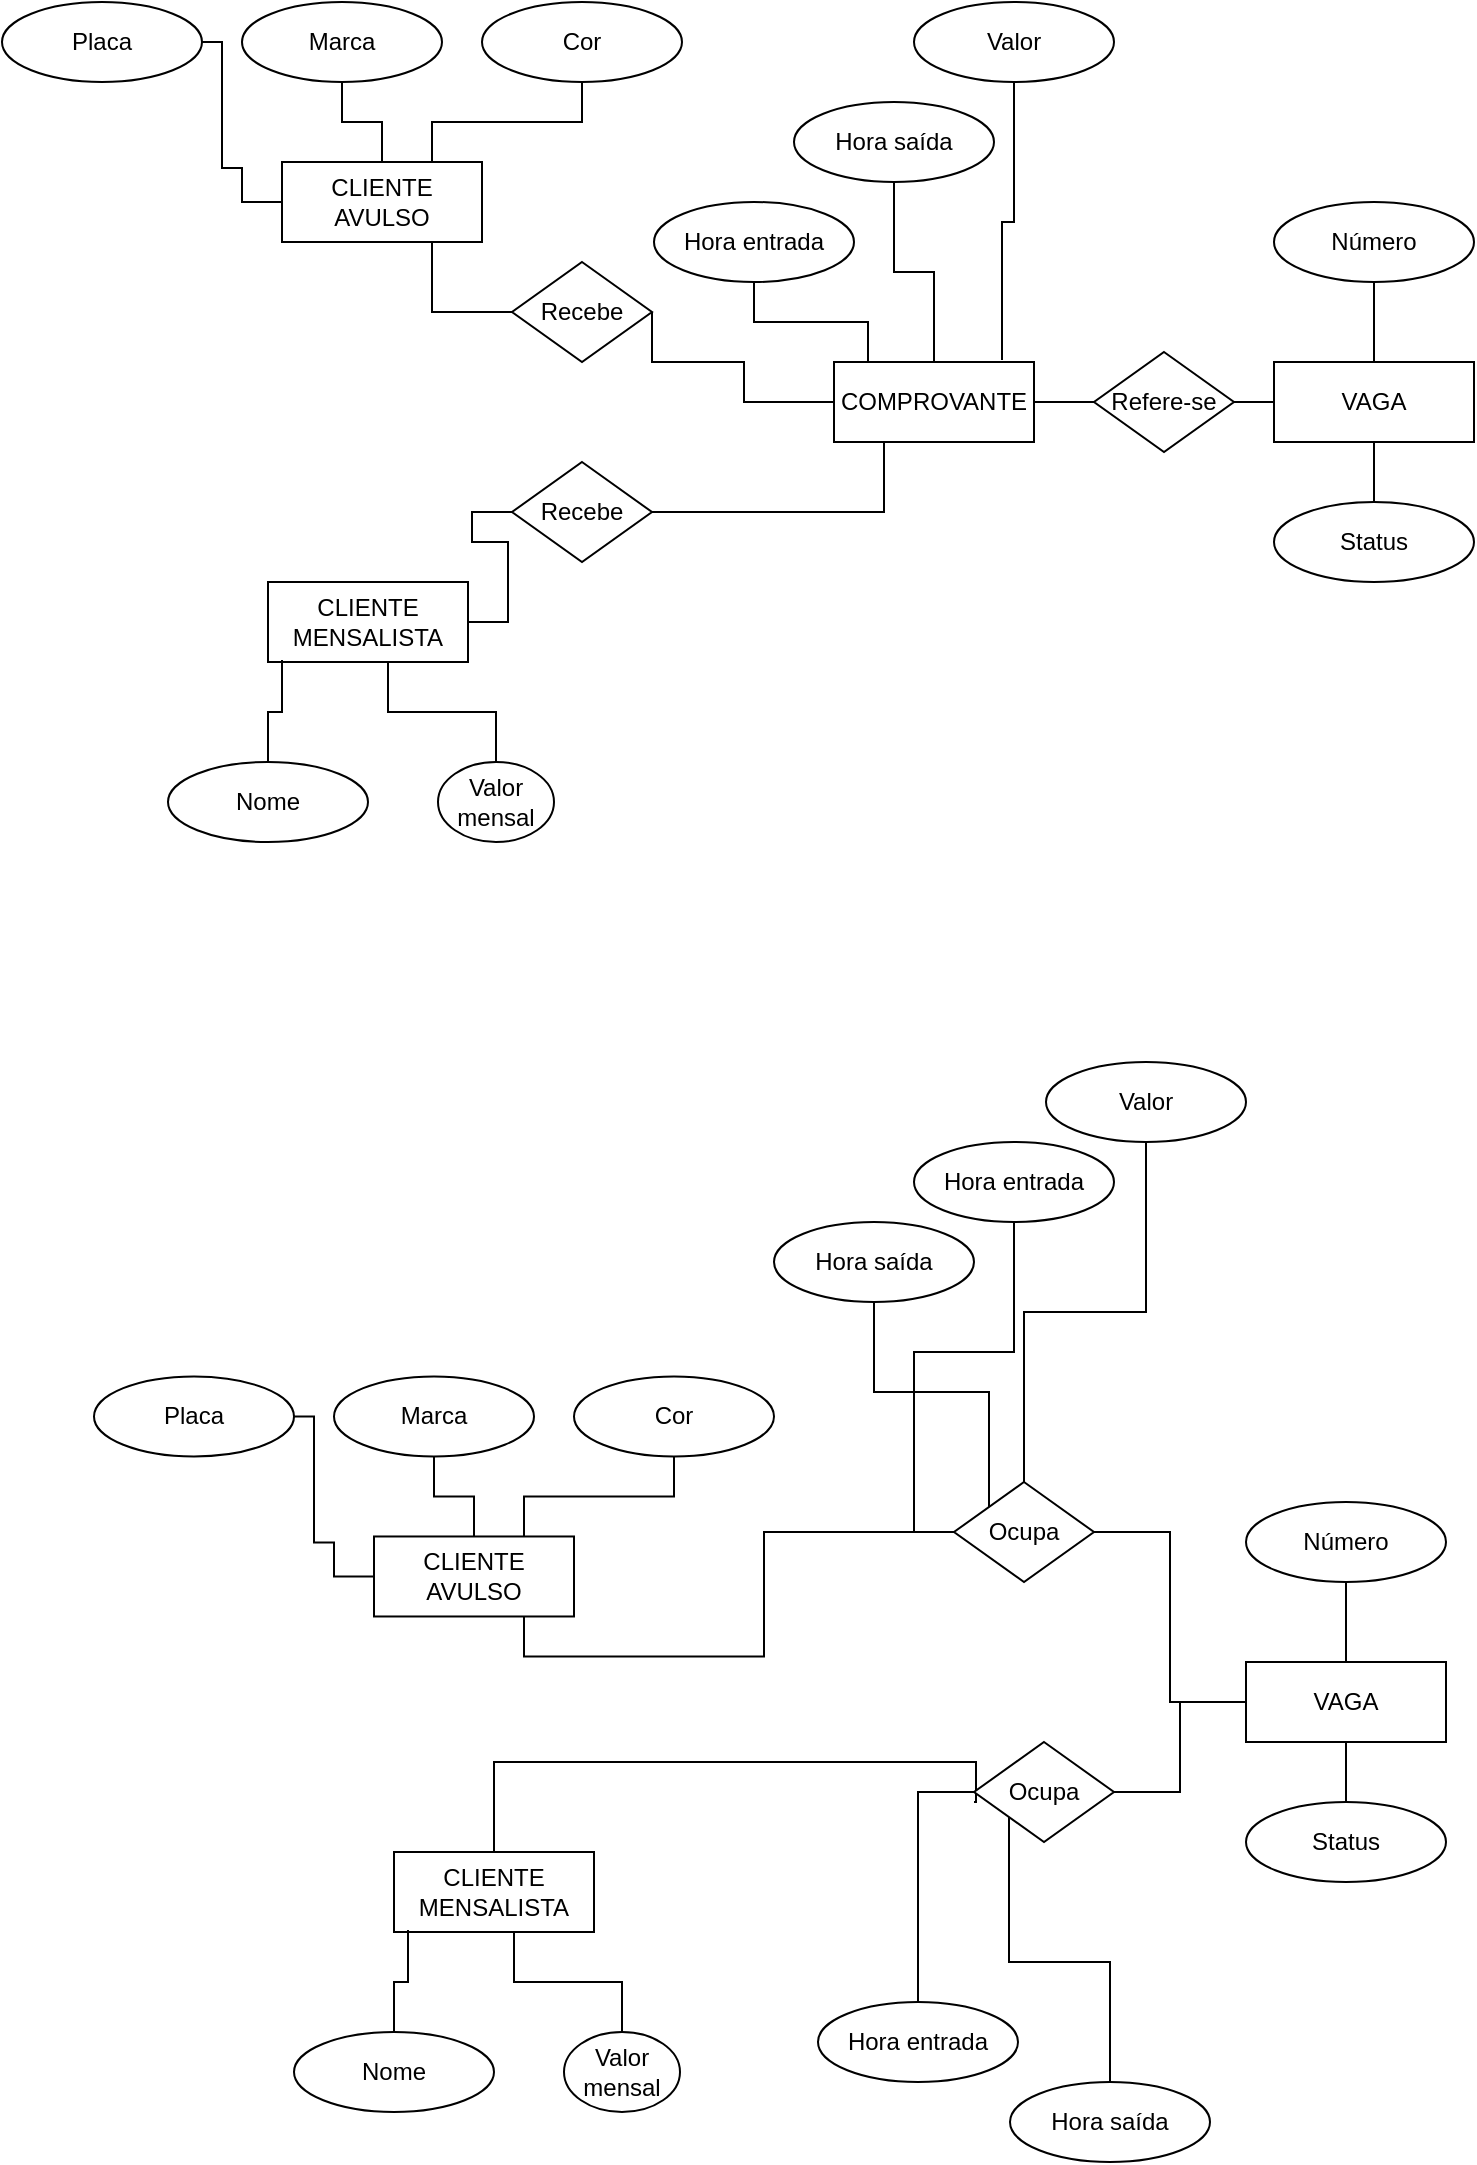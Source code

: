 <mxfile version="21.6.9" type="github">
  <diagram name="Página-1" id="uW-gTsQrCmkhW0IITEdJ">
    <mxGraphModel dx="868" dy="509" grid="1" gridSize="10" guides="1" tooltips="1" connect="1" arrows="1" fold="1" page="1" pageScale="1" pageWidth="827" pageHeight="1169" math="0" shadow="0">
      <root>
        <mxCell id="0" />
        <mxCell id="1" parent="0" />
        <mxCell id="gdn8qcz6cpKrCiXsTPql-1" value="VAGA" style="whiteSpace=wrap;html=1;align=center;" vertex="1" parent="1">
          <mxGeometry x="710" y="200" width="100" height="40" as="geometry" />
        </mxCell>
        <mxCell id="gdn8qcz6cpKrCiXsTPql-9" style="edgeStyle=orthogonalEdgeStyle;rounded=0;orthogonalLoop=1;jettySize=auto;html=1;entryX=0;entryY=0.5;entryDx=0;entryDy=0;endArrow=none;endFill=0;" edge="1" parent="1" source="gdn8qcz6cpKrCiXsTPql-2" target="gdn8qcz6cpKrCiXsTPql-5">
          <mxGeometry relative="1" as="geometry">
            <Array as="points">
              <mxPoint x="184" y="40" />
              <mxPoint x="184" y="103" />
              <mxPoint x="194" y="103" />
              <mxPoint x="194" y="120" />
            </Array>
          </mxGeometry>
        </mxCell>
        <mxCell id="gdn8qcz6cpKrCiXsTPql-2" value="Placa" style="ellipse;whiteSpace=wrap;html=1;align=center;spacingLeft=0;" vertex="1" parent="1">
          <mxGeometry x="74" y="20" width="100" height="40" as="geometry" />
        </mxCell>
        <mxCell id="gdn8qcz6cpKrCiXsTPql-35" style="edgeStyle=orthogonalEdgeStyle;rounded=0;orthogonalLoop=1;jettySize=auto;html=1;exitX=1;exitY=0.5;exitDx=0;exitDy=0;entryX=0.25;entryY=1;entryDx=0;entryDy=0;endArrow=none;endFill=0;" edge="1" parent="1" source="gdn8qcz6cpKrCiXsTPql-3" target="gdn8qcz6cpKrCiXsTPql-4">
          <mxGeometry relative="1" as="geometry" />
        </mxCell>
        <mxCell id="gdn8qcz6cpKrCiXsTPql-3" value="Recebe" style="shape=rhombus;perimeter=rhombusPerimeter;whiteSpace=wrap;html=1;align=center;" vertex="1" parent="1">
          <mxGeometry x="329" y="250" width="70" height="50" as="geometry" />
        </mxCell>
        <mxCell id="gdn8qcz6cpKrCiXsTPql-4" value="COMPROVANTE" style="whiteSpace=wrap;html=1;align=center;" vertex="1" parent="1">
          <mxGeometry x="490" y="200" width="100" height="40" as="geometry" />
        </mxCell>
        <mxCell id="gdn8qcz6cpKrCiXsTPql-5" value="CLIENTE AVULSO" style="whiteSpace=wrap;html=1;align=center;" vertex="1" parent="1">
          <mxGeometry x="214" y="100" width="100" height="40" as="geometry" />
        </mxCell>
        <mxCell id="gdn8qcz6cpKrCiXsTPql-34" style="edgeStyle=orthogonalEdgeStyle;rounded=0;orthogonalLoop=1;jettySize=auto;html=1;entryX=0;entryY=0.5;entryDx=0;entryDy=0;endArrow=none;endFill=0;" edge="1" parent="1" source="gdn8qcz6cpKrCiXsTPql-6" target="gdn8qcz6cpKrCiXsTPql-3">
          <mxGeometry relative="1" as="geometry" />
        </mxCell>
        <mxCell id="gdn8qcz6cpKrCiXsTPql-6" value="CLIENTE MENSALISTA" style="whiteSpace=wrap;html=1;align=center;" vertex="1" parent="1">
          <mxGeometry x="207" y="310" width="100" height="40" as="geometry" />
        </mxCell>
        <mxCell id="gdn8qcz6cpKrCiXsTPql-10" style="edgeStyle=orthogonalEdgeStyle;rounded=0;orthogonalLoop=1;jettySize=auto;html=1;entryX=0.5;entryY=0;entryDx=0;entryDy=0;endArrow=none;endFill=0;" edge="1" parent="1" source="gdn8qcz6cpKrCiXsTPql-7" target="gdn8qcz6cpKrCiXsTPql-5">
          <mxGeometry relative="1" as="geometry" />
        </mxCell>
        <mxCell id="gdn8qcz6cpKrCiXsTPql-7" value="Marca" style="ellipse;whiteSpace=wrap;html=1;align=center;spacingLeft=0;" vertex="1" parent="1">
          <mxGeometry x="194" y="20" width="100" height="40" as="geometry" />
        </mxCell>
        <mxCell id="gdn8qcz6cpKrCiXsTPql-11" style="edgeStyle=orthogonalEdgeStyle;rounded=0;orthogonalLoop=1;jettySize=auto;html=1;entryX=0.75;entryY=0;entryDx=0;entryDy=0;endArrow=none;endFill=0;" edge="1" parent="1" source="gdn8qcz6cpKrCiXsTPql-8" target="gdn8qcz6cpKrCiXsTPql-5">
          <mxGeometry relative="1" as="geometry" />
        </mxCell>
        <mxCell id="gdn8qcz6cpKrCiXsTPql-8" value="Cor" style="ellipse;whiteSpace=wrap;html=1;align=center;spacingLeft=0;" vertex="1" parent="1">
          <mxGeometry x="314" y="20" width="100" height="40" as="geometry" />
        </mxCell>
        <mxCell id="gdn8qcz6cpKrCiXsTPql-14" style="edgeStyle=orthogonalEdgeStyle;rounded=0;orthogonalLoop=1;jettySize=auto;html=1;entryX=0.07;entryY=0.975;entryDx=0;entryDy=0;entryPerimeter=0;endArrow=none;endFill=0;" edge="1" parent="1" source="gdn8qcz6cpKrCiXsTPql-12" target="gdn8qcz6cpKrCiXsTPql-6">
          <mxGeometry relative="1" as="geometry" />
        </mxCell>
        <mxCell id="gdn8qcz6cpKrCiXsTPql-12" value="Nome" style="ellipse;whiteSpace=wrap;html=1;align=center;spacingLeft=0;" vertex="1" parent="1">
          <mxGeometry x="157" y="400" width="100" height="40" as="geometry" />
        </mxCell>
        <mxCell id="gdn8qcz6cpKrCiXsTPql-15" style="edgeStyle=orthogonalEdgeStyle;rounded=0;orthogonalLoop=1;jettySize=auto;html=1;entryX=0.6;entryY=1;entryDx=0;entryDy=0;entryPerimeter=0;endArrow=none;endFill=0;" edge="1" parent="1" source="gdn8qcz6cpKrCiXsTPql-13" target="gdn8qcz6cpKrCiXsTPql-6">
          <mxGeometry relative="1" as="geometry" />
        </mxCell>
        <mxCell id="gdn8qcz6cpKrCiXsTPql-13" value="Valor mensal" style="ellipse;whiteSpace=wrap;html=1;align=center;spacingLeft=0;" vertex="1" parent="1">
          <mxGeometry x="292" y="400" width="58" height="40" as="geometry" />
        </mxCell>
        <mxCell id="gdn8qcz6cpKrCiXsTPql-19" style="edgeStyle=orthogonalEdgeStyle;rounded=0;orthogonalLoop=1;jettySize=auto;html=1;entryX=0.5;entryY=1;entryDx=0;entryDy=0;endArrow=none;endFill=0;" edge="1" parent="1" source="gdn8qcz6cpKrCiXsTPql-16" target="gdn8qcz6cpKrCiXsTPql-1">
          <mxGeometry relative="1" as="geometry" />
        </mxCell>
        <mxCell id="gdn8qcz6cpKrCiXsTPql-16" value="Status" style="ellipse;whiteSpace=wrap;html=1;align=center;spacingLeft=0;" vertex="1" parent="1">
          <mxGeometry x="710" y="270" width="100" height="40" as="geometry" />
        </mxCell>
        <mxCell id="gdn8qcz6cpKrCiXsTPql-18" style="edgeStyle=orthogonalEdgeStyle;rounded=0;orthogonalLoop=1;jettySize=auto;html=1;entryX=0.5;entryY=0;entryDx=0;entryDy=0;endArrow=none;endFill=0;" edge="1" parent="1" source="gdn8qcz6cpKrCiXsTPql-17" target="gdn8qcz6cpKrCiXsTPql-1">
          <mxGeometry relative="1" as="geometry" />
        </mxCell>
        <mxCell id="gdn8qcz6cpKrCiXsTPql-17" value="Número" style="ellipse;whiteSpace=wrap;html=1;align=center;spacingLeft=0;" vertex="1" parent="1">
          <mxGeometry x="710" y="120" width="100" height="40" as="geometry" />
        </mxCell>
        <mxCell id="gdn8qcz6cpKrCiXsTPql-23" style="edgeStyle=orthogonalEdgeStyle;rounded=0;orthogonalLoop=1;jettySize=auto;html=1;entryX=0.17;entryY=0;entryDx=0;entryDy=0;entryPerimeter=0;endArrow=none;endFill=0;" edge="1" parent="1" source="gdn8qcz6cpKrCiXsTPql-20" target="gdn8qcz6cpKrCiXsTPql-4">
          <mxGeometry relative="1" as="geometry" />
        </mxCell>
        <mxCell id="gdn8qcz6cpKrCiXsTPql-20" value="Hora entrada" style="ellipse;whiteSpace=wrap;html=1;align=center;spacingLeft=0;" vertex="1" parent="1">
          <mxGeometry x="400" y="120" width="100" height="40" as="geometry" />
        </mxCell>
        <mxCell id="gdn8qcz6cpKrCiXsTPql-24" style="edgeStyle=orthogonalEdgeStyle;rounded=0;orthogonalLoop=1;jettySize=auto;html=1;entryX=0.5;entryY=0;entryDx=0;entryDy=0;endArrow=none;endFill=0;" edge="1" parent="1" source="gdn8qcz6cpKrCiXsTPql-21" target="gdn8qcz6cpKrCiXsTPql-4">
          <mxGeometry relative="1" as="geometry" />
        </mxCell>
        <mxCell id="gdn8qcz6cpKrCiXsTPql-21" value="Hora saída" style="ellipse;whiteSpace=wrap;html=1;align=center;spacingLeft=0;" vertex="1" parent="1">
          <mxGeometry x="470" y="70" width="100" height="40" as="geometry" />
        </mxCell>
        <mxCell id="gdn8qcz6cpKrCiXsTPql-25" style="edgeStyle=orthogonalEdgeStyle;rounded=0;orthogonalLoop=1;jettySize=auto;html=1;entryX=0.84;entryY=-0.025;entryDx=0;entryDy=0;entryPerimeter=0;endArrow=none;endFill=0;" edge="1" parent="1" source="gdn8qcz6cpKrCiXsTPql-22" target="gdn8qcz6cpKrCiXsTPql-4">
          <mxGeometry relative="1" as="geometry" />
        </mxCell>
        <mxCell id="gdn8qcz6cpKrCiXsTPql-22" value="Valor" style="ellipse;whiteSpace=wrap;html=1;align=center;spacingLeft=0;" vertex="1" parent="1">
          <mxGeometry x="530" y="20" width="100" height="40" as="geometry" />
        </mxCell>
        <mxCell id="gdn8qcz6cpKrCiXsTPql-32" style="edgeStyle=orthogonalEdgeStyle;rounded=0;orthogonalLoop=1;jettySize=auto;html=1;entryX=0.75;entryY=1;entryDx=0;entryDy=0;endArrow=none;endFill=0;" edge="1" parent="1" source="gdn8qcz6cpKrCiXsTPql-26" target="gdn8qcz6cpKrCiXsTPql-5">
          <mxGeometry relative="1" as="geometry" />
        </mxCell>
        <mxCell id="gdn8qcz6cpKrCiXsTPql-33" style="edgeStyle=orthogonalEdgeStyle;rounded=0;orthogonalLoop=1;jettySize=auto;html=1;exitX=1;exitY=0.5;exitDx=0;exitDy=0;entryX=0;entryY=0.5;entryDx=0;entryDy=0;endArrow=none;endFill=0;" edge="1" parent="1" source="gdn8qcz6cpKrCiXsTPql-26" target="gdn8qcz6cpKrCiXsTPql-4">
          <mxGeometry relative="1" as="geometry">
            <Array as="points">
              <mxPoint x="399" y="200" />
              <mxPoint x="445" y="200" />
              <mxPoint x="445" y="220" />
            </Array>
          </mxGeometry>
        </mxCell>
        <mxCell id="gdn8qcz6cpKrCiXsTPql-26" value="Recebe" style="shape=rhombus;perimeter=rhombusPerimeter;whiteSpace=wrap;html=1;align=center;" vertex="1" parent="1">
          <mxGeometry x="329" y="150" width="70" height="50" as="geometry" />
        </mxCell>
        <mxCell id="gdn8qcz6cpKrCiXsTPql-29" style="edgeStyle=orthogonalEdgeStyle;rounded=0;orthogonalLoop=1;jettySize=auto;html=1;entryX=0;entryY=0.5;entryDx=0;entryDy=0;endArrow=none;endFill=0;" edge="1" parent="1" source="gdn8qcz6cpKrCiXsTPql-28" target="gdn8qcz6cpKrCiXsTPql-1">
          <mxGeometry relative="1" as="geometry" />
        </mxCell>
        <mxCell id="gdn8qcz6cpKrCiXsTPql-31" style="edgeStyle=orthogonalEdgeStyle;rounded=0;orthogonalLoop=1;jettySize=auto;html=1;entryX=1;entryY=0.5;entryDx=0;entryDy=0;endArrow=none;endFill=0;" edge="1" parent="1" source="gdn8qcz6cpKrCiXsTPql-28" target="gdn8qcz6cpKrCiXsTPql-4">
          <mxGeometry relative="1" as="geometry" />
        </mxCell>
        <mxCell id="gdn8qcz6cpKrCiXsTPql-28" value="Refere-se" style="shape=rhombus;perimeter=rhombusPerimeter;whiteSpace=wrap;html=1;align=center;" vertex="1" parent="1">
          <mxGeometry x="620" y="195" width="70" height="50" as="geometry" />
        </mxCell>
        <mxCell id="gdn8qcz6cpKrCiXsTPql-38" value="VAGA" style="whiteSpace=wrap;html=1;align=center;" vertex="1" parent="1">
          <mxGeometry x="696" y="850" width="100" height="40" as="geometry" />
        </mxCell>
        <mxCell id="gdn8qcz6cpKrCiXsTPql-39" style="edgeStyle=orthogonalEdgeStyle;rounded=0;orthogonalLoop=1;jettySize=auto;html=1;entryX=0;entryY=0.5;entryDx=0;entryDy=0;endArrow=none;endFill=0;" edge="1" parent="1" source="gdn8qcz6cpKrCiXsTPql-40" target="gdn8qcz6cpKrCiXsTPql-44">
          <mxGeometry relative="1" as="geometry">
            <Array as="points">
              <mxPoint x="230" y="727.24" />
              <mxPoint x="230" y="790.24" />
              <mxPoint x="240" y="790.24" />
              <mxPoint x="240" y="807.24" />
            </Array>
          </mxGeometry>
        </mxCell>
        <mxCell id="gdn8qcz6cpKrCiXsTPql-40" value="Placa" style="ellipse;whiteSpace=wrap;html=1;align=center;spacingLeft=0;" vertex="1" parent="1">
          <mxGeometry x="120" y="707.24" width="100" height="40" as="geometry" />
        </mxCell>
        <mxCell id="gdn8qcz6cpKrCiXsTPql-44" value="CLIENTE AVULSO" style="whiteSpace=wrap;html=1;align=center;" vertex="1" parent="1">
          <mxGeometry x="260" y="787.24" width="100" height="40" as="geometry" />
        </mxCell>
        <mxCell id="gdn8qcz6cpKrCiXsTPql-45" style="edgeStyle=orthogonalEdgeStyle;rounded=0;orthogonalLoop=1;jettySize=auto;html=1;endArrow=none;endFill=0;" edge="1" parent="1" source="gdn8qcz6cpKrCiXsTPql-46">
          <mxGeometry relative="1" as="geometry">
            <mxPoint x="560" y="920" as="targetPoint" />
            <Array as="points">
              <mxPoint x="320" y="900" />
              <mxPoint x="561" y="900" />
              <mxPoint x="561" y="920" />
            </Array>
          </mxGeometry>
        </mxCell>
        <mxCell id="gdn8qcz6cpKrCiXsTPql-46" value="CLIENTE MENSALISTA" style="whiteSpace=wrap;html=1;align=center;" vertex="1" parent="1">
          <mxGeometry x="270" y="945" width="100" height="40" as="geometry" />
        </mxCell>
        <mxCell id="gdn8qcz6cpKrCiXsTPql-47" style="edgeStyle=orthogonalEdgeStyle;rounded=0;orthogonalLoop=1;jettySize=auto;html=1;entryX=0.5;entryY=0;entryDx=0;entryDy=0;endArrow=none;endFill=0;" edge="1" parent="1" source="gdn8qcz6cpKrCiXsTPql-48" target="gdn8qcz6cpKrCiXsTPql-44">
          <mxGeometry relative="1" as="geometry" />
        </mxCell>
        <mxCell id="gdn8qcz6cpKrCiXsTPql-48" value="Marca" style="ellipse;whiteSpace=wrap;html=1;align=center;spacingLeft=0;" vertex="1" parent="1">
          <mxGeometry x="240" y="707.24" width="100" height="40" as="geometry" />
        </mxCell>
        <mxCell id="gdn8qcz6cpKrCiXsTPql-49" style="edgeStyle=orthogonalEdgeStyle;rounded=0;orthogonalLoop=1;jettySize=auto;html=1;entryX=0.75;entryY=0;entryDx=0;entryDy=0;endArrow=none;endFill=0;" edge="1" parent="1" source="gdn8qcz6cpKrCiXsTPql-50" target="gdn8qcz6cpKrCiXsTPql-44">
          <mxGeometry relative="1" as="geometry" />
        </mxCell>
        <mxCell id="gdn8qcz6cpKrCiXsTPql-50" value="Cor" style="ellipse;whiteSpace=wrap;html=1;align=center;spacingLeft=0;" vertex="1" parent="1">
          <mxGeometry x="360" y="707.24" width="100" height="40" as="geometry" />
        </mxCell>
        <mxCell id="gdn8qcz6cpKrCiXsTPql-51" style="edgeStyle=orthogonalEdgeStyle;rounded=0;orthogonalLoop=1;jettySize=auto;html=1;entryX=0.07;entryY=0.975;entryDx=0;entryDy=0;entryPerimeter=0;endArrow=none;endFill=0;" edge="1" parent="1" source="gdn8qcz6cpKrCiXsTPql-52" target="gdn8qcz6cpKrCiXsTPql-46">
          <mxGeometry relative="1" as="geometry" />
        </mxCell>
        <mxCell id="gdn8qcz6cpKrCiXsTPql-52" value="Nome" style="ellipse;whiteSpace=wrap;html=1;align=center;spacingLeft=0;" vertex="1" parent="1">
          <mxGeometry x="220" y="1035" width="100" height="40" as="geometry" />
        </mxCell>
        <mxCell id="gdn8qcz6cpKrCiXsTPql-53" style="edgeStyle=orthogonalEdgeStyle;rounded=0;orthogonalLoop=1;jettySize=auto;html=1;entryX=0.6;entryY=1;entryDx=0;entryDy=0;entryPerimeter=0;endArrow=none;endFill=0;" edge="1" parent="1" source="gdn8qcz6cpKrCiXsTPql-54" target="gdn8qcz6cpKrCiXsTPql-46">
          <mxGeometry relative="1" as="geometry" />
        </mxCell>
        <mxCell id="gdn8qcz6cpKrCiXsTPql-54" value="Valor mensal" style="ellipse;whiteSpace=wrap;html=1;align=center;spacingLeft=0;" vertex="1" parent="1">
          <mxGeometry x="355" y="1035" width="58" height="40" as="geometry" />
        </mxCell>
        <mxCell id="gdn8qcz6cpKrCiXsTPql-55" style="edgeStyle=orthogonalEdgeStyle;rounded=0;orthogonalLoop=1;jettySize=auto;html=1;entryX=0.5;entryY=1;entryDx=0;entryDy=0;endArrow=none;endFill=0;" edge="1" parent="1" source="gdn8qcz6cpKrCiXsTPql-56" target="gdn8qcz6cpKrCiXsTPql-38">
          <mxGeometry relative="1" as="geometry" />
        </mxCell>
        <mxCell id="gdn8qcz6cpKrCiXsTPql-56" value="Status" style="ellipse;whiteSpace=wrap;html=1;align=center;spacingLeft=0;" vertex="1" parent="1">
          <mxGeometry x="696" y="920" width="100" height="40" as="geometry" />
        </mxCell>
        <mxCell id="gdn8qcz6cpKrCiXsTPql-57" style="edgeStyle=orthogonalEdgeStyle;rounded=0;orthogonalLoop=1;jettySize=auto;html=1;entryX=0.5;entryY=0;entryDx=0;entryDy=0;endArrow=none;endFill=0;" edge="1" parent="1" source="gdn8qcz6cpKrCiXsTPql-58" target="gdn8qcz6cpKrCiXsTPql-38">
          <mxGeometry relative="1" as="geometry" />
        </mxCell>
        <mxCell id="gdn8qcz6cpKrCiXsTPql-58" value="Número" style="ellipse;whiteSpace=wrap;html=1;align=center;spacingLeft=0;" vertex="1" parent="1">
          <mxGeometry x="696" y="770" width="100" height="40" as="geometry" />
        </mxCell>
        <mxCell id="gdn8qcz6cpKrCiXsTPql-59" style="edgeStyle=orthogonalEdgeStyle;rounded=0;orthogonalLoop=1;jettySize=auto;html=1;entryX=0;entryY=0.5;entryDx=0;entryDy=0;endArrow=none;endFill=0;" edge="1" parent="1" source="gdn8qcz6cpKrCiXsTPql-60" target="gdn8qcz6cpKrCiXsTPql-70">
          <mxGeometry relative="1" as="geometry">
            <mxPoint x="493" y="850" as="targetPoint" />
          </mxGeometry>
        </mxCell>
        <mxCell id="gdn8qcz6cpKrCiXsTPql-60" value="Hora entrada" style="ellipse;whiteSpace=wrap;html=1;align=center;spacingLeft=0;" vertex="1" parent="1">
          <mxGeometry x="530" y="590" width="100" height="40" as="geometry" />
        </mxCell>
        <mxCell id="gdn8qcz6cpKrCiXsTPql-61" style="edgeStyle=orthogonalEdgeStyle;rounded=0;orthogonalLoop=1;jettySize=auto;html=1;entryX=0;entryY=0;entryDx=0;entryDy=0;endArrow=none;endFill=0;" edge="1" parent="1" source="gdn8qcz6cpKrCiXsTPql-62" target="gdn8qcz6cpKrCiXsTPql-70">
          <mxGeometry relative="1" as="geometry">
            <mxPoint x="526" y="850" as="targetPoint" />
          </mxGeometry>
        </mxCell>
        <mxCell id="gdn8qcz6cpKrCiXsTPql-62" value="Hora saída" style="ellipse;whiteSpace=wrap;html=1;align=center;spacingLeft=0;" vertex="1" parent="1">
          <mxGeometry x="460" y="630" width="100" height="40" as="geometry" />
        </mxCell>
        <mxCell id="gdn8qcz6cpKrCiXsTPql-63" style="edgeStyle=orthogonalEdgeStyle;rounded=0;orthogonalLoop=1;jettySize=auto;html=1;entryX=0.5;entryY=0;entryDx=0;entryDy=0;endArrow=none;endFill=0;" edge="1" parent="1" source="gdn8qcz6cpKrCiXsTPql-64" target="gdn8qcz6cpKrCiXsTPql-70">
          <mxGeometry relative="1" as="geometry">
            <mxPoint x="560" y="849" as="targetPoint" />
          </mxGeometry>
        </mxCell>
        <mxCell id="gdn8qcz6cpKrCiXsTPql-64" value="Valor" style="ellipse;whiteSpace=wrap;html=1;align=center;spacingLeft=0;" vertex="1" parent="1">
          <mxGeometry x="596" y="550" width="100" height="40" as="geometry" />
        </mxCell>
        <mxCell id="gdn8qcz6cpKrCiXsTPql-65" style="edgeStyle=orthogonalEdgeStyle;rounded=0;orthogonalLoop=1;jettySize=auto;html=1;entryX=0.75;entryY=1;entryDx=0;entryDy=0;endArrow=none;endFill=0;exitX=0;exitY=0.5;exitDx=0;exitDy=0;" edge="1" parent="1" source="gdn8qcz6cpKrCiXsTPql-70" target="gdn8qcz6cpKrCiXsTPql-44">
          <mxGeometry relative="1" as="geometry">
            <mxPoint x="375.0" y="862.24" as="sourcePoint" />
          </mxGeometry>
        </mxCell>
        <mxCell id="gdn8qcz6cpKrCiXsTPql-68" style="edgeStyle=orthogonalEdgeStyle;rounded=0;orthogonalLoop=1;jettySize=auto;html=1;entryX=0;entryY=0.5;entryDx=0;entryDy=0;endArrow=none;endFill=0;" edge="1" parent="1" source="gdn8qcz6cpKrCiXsTPql-70" target="gdn8qcz6cpKrCiXsTPql-38">
          <mxGeometry relative="1" as="geometry" />
        </mxCell>
        <mxCell id="gdn8qcz6cpKrCiXsTPql-70" value="Ocupa" style="shape=rhombus;perimeter=rhombusPerimeter;whiteSpace=wrap;html=1;align=center;" vertex="1" parent="1">
          <mxGeometry x="550" y="760" width="70" height="50" as="geometry" />
        </mxCell>
        <mxCell id="gdn8qcz6cpKrCiXsTPql-71" style="edgeStyle=orthogonalEdgeStyle;rounded=0;orthogonalLoop=1;jettySize=auto;html=1;entryX=0;entryY=0.5;entryDx=0;entryDy=0;endArrow=none;endFill=0;" edge="1" parent="1" source="gdn8qcz6cpKrCiXsTPql-72" target="gdn8qcz6cpKrCiXsTPql-76">
          <mxGeometry relative="1" as="geometry">
            <mxPoint x="475" y="1020" as="targetPoint" />
          </mxGeometry>
        </mxCell>
        <mxCell id="gdn8qcz6cpKrCiXsTPql-72" value="Hora entrada" style="ellipse;whiteSpace=wrap;html=1;align=center;spacingLeft=0;" vertex="1" parent="1">
          <mxGeometry x="482" y="1020" width="100" height="40" as="geometry" />
        </mxCell>
        <mxCell id="gdn8qcz6cpKrCiXsTPql-73" style="edgeStyle=orthogonalEdgeStyle;rounded=0;orthogonalLoop=1;jettySize=auto;html=1;entryX=0;entryY=0;entryDx=0;entryDy=0;endArrow=none;endFill=0;" edge="1" parent="1" source="gdn8qcz6cpKrCiXsTPql-74" target="gdn8qcz6cpKrCiXsTPql-76">
          <mxGeometry relative="1" as="geometry">
            <mxPoint x="508" y="1020" as="targetPoint" />
          </mxGeometry>
        </mxCell>
        <mxCell id="gdn8qcz6cpKrCiXsTPql-74" value="Hora saída" style="ellipse;whiteSpace=wrap;html=1;align=center;spacingLeft=0;" vertex="1" parent="1">
          <mxGeometry x="578" y="1060" width="100" height="40" as="geometry" />
        </mxCell>
        <mxCell id="gdn8qcz6cpKrCiXsTPql-75" style="edgeStyle=orthogonalEdgeStyle;rounded=0;orthogonalLoop=1;jettySize=auto;html=1;entryX=1;entryY=0.5;entryDx=0;entryDy=0;endArrow=none;endFill=0;exitX=0;exitY=0.5;exitDx=0;exitDy=0;" edge="1" parent="1" target="gdn8qcz6cpKrCiXsTPql-76" source="gdn8qcz6cpKrCiXsTPql-38">
          <mxGeometry relative="1" as="geometry">
            <mxPoint x="646" y="980" as="sourcePoint" />
            <mxPoint x="560" y="1239" as="targetPoint" />
          </mxGeometry>
        </mxCell>
        <mxCell id="gdn8qcz6cpKrCiXsTPql-76" value="Ocupa" style="shape=rhombus;perimeter=rhombusPerimeter;whiteSpace=wrap;html=1;align=center;" vertex="1" parent="1">
          <mxGeometry x="560" y="890" width="70" height="50" as="geometry" />
        </mxCell>
      </root>
    </mxGraphModel>
  </diagram>
</mxfile>
